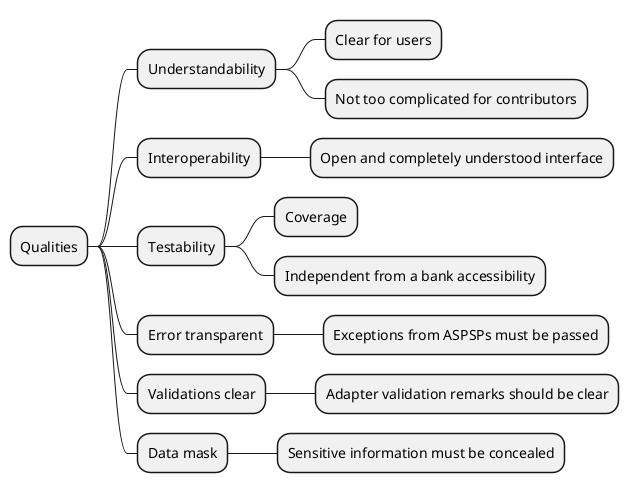@startmindmap
* Qualities
** Understandability
*** Clear for users
*** Not too complicated for contributors
** Interoperability
*** Open and completely understood interface
** Testability
*** Coverage
*** Independent from a bank accessibility
** Error transparent
*** Exceptions from ASPSPs must be passed
** Validations clear
*** Adapter validation remarks should be clear
** Data mask
*** Sensitive information must be concealed
@endmindmap
